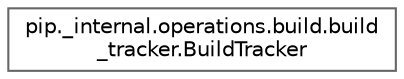 digraph "Graphical Class Hierarchy"
{
 // LATEX_PDF_SIZE
  bgcolor="transparent";
  edge [fontname=Helvetica,fontsize=10,labelfontname=Helvetica,labelfontsize=10];
  node [fontname=Helvetica,fontsize=10,shape=box,height=0.2,width=0.4];
  rankdir="LR";
  Node0 [id="Node000000",label="pip._internal.operations.build.build\l_tracker.BuildTracker",height=0.2,width=0.4,color="grey40", fillcolor="white", style="filled",URL="$d5/da7/classpip_1_1__internal_1_1operations_1_1build_1_1build__tracker_1_1BuildTracker.html",tooltip=" "];
}
